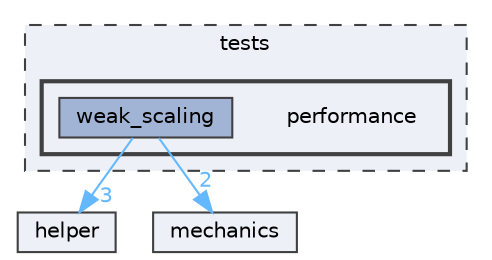 digraph "tests/performance"
{
 // LATEX_PDF_SIZE
  bgcolor="transparent";
  edge [fontname=Helvetica,fontsize=10,labelfontname=Helvetica,labelfontsize=10];
  node [fontname=Helvetica,fontsize=10,shape=box,height=0.2,width=0.4];
  compound=true
  subgraph clusterdir_59425e443f801f1f2fd8bbe4959a3ccf {
    graph [ bgcolor="#edf0f7", pencolor="grey25", label="tests", fontname=Helvetica,fontsize=10 style="filled,dashed", URL="dir_59425e443f801f1f2fd8bbe4959a3ccf.html",tooltip=""]
  subgraph clusterdir_91054ec0990d3c2941c8e61b61c0cd26 {
    graph [ bgcolor="#edf0f7", pencolor="grey25", label="", fontname=Helvetica,fontsize=10 style="filled,bold", URL="dir_91054ec0990d3c2941c8e61b61c0cd26.html",tooltip=""]
    dir_91054ec0990d3c2941c8e61b61c0cd26 [shape=plaintext, label="performance"];
  dir_8260d65cfd51344d85927c1276750671 [label="weak_scaling", fillcolor="#a2b4d6", color="grey25", style="filled", URL="dir_8260d65cfd51344d85927c1276750671.html",tooltip=""];
  }
  }
  dir_d634f21e635b1ea642c8b957ecf78b4f [label="helper", fillcolor="#edf0f7", color="grey25", style="filled", URL="dir_d634f21e635b1ea642c8b957ecf78b4f.html",tooltip=""];
  dir_f85e6b512652ee2faa4ff4027d5d7588 [label="mechanics", fillcolor="#edf0f7", color="grey25", style="filled", URL="dir_f85e6b512652ee2faa4ff4027d5d7588.html",tooltip=""];
  dir_8260d65cfd51344d85927c1276750671->dir_d634f21e635b1ea642c8b957ecf78b4f [headlabel="3", labeldistance=1.5 headhref="dir_000029_000010.html" href="dir_000029_000010.html" color="steelblue1" fontcolor="steelblue1"];
  dir_8260d65cfd51344d85927c1276750671->dir_f85e6b512652ee2faa4ff4027d5d7588 [headlabel="2", labeldistance=1.5 headhref="dir_000029_000012.html" href="dir_000029_000012.html" color="steelblue1" fontcolor="steelblue1"];
}
